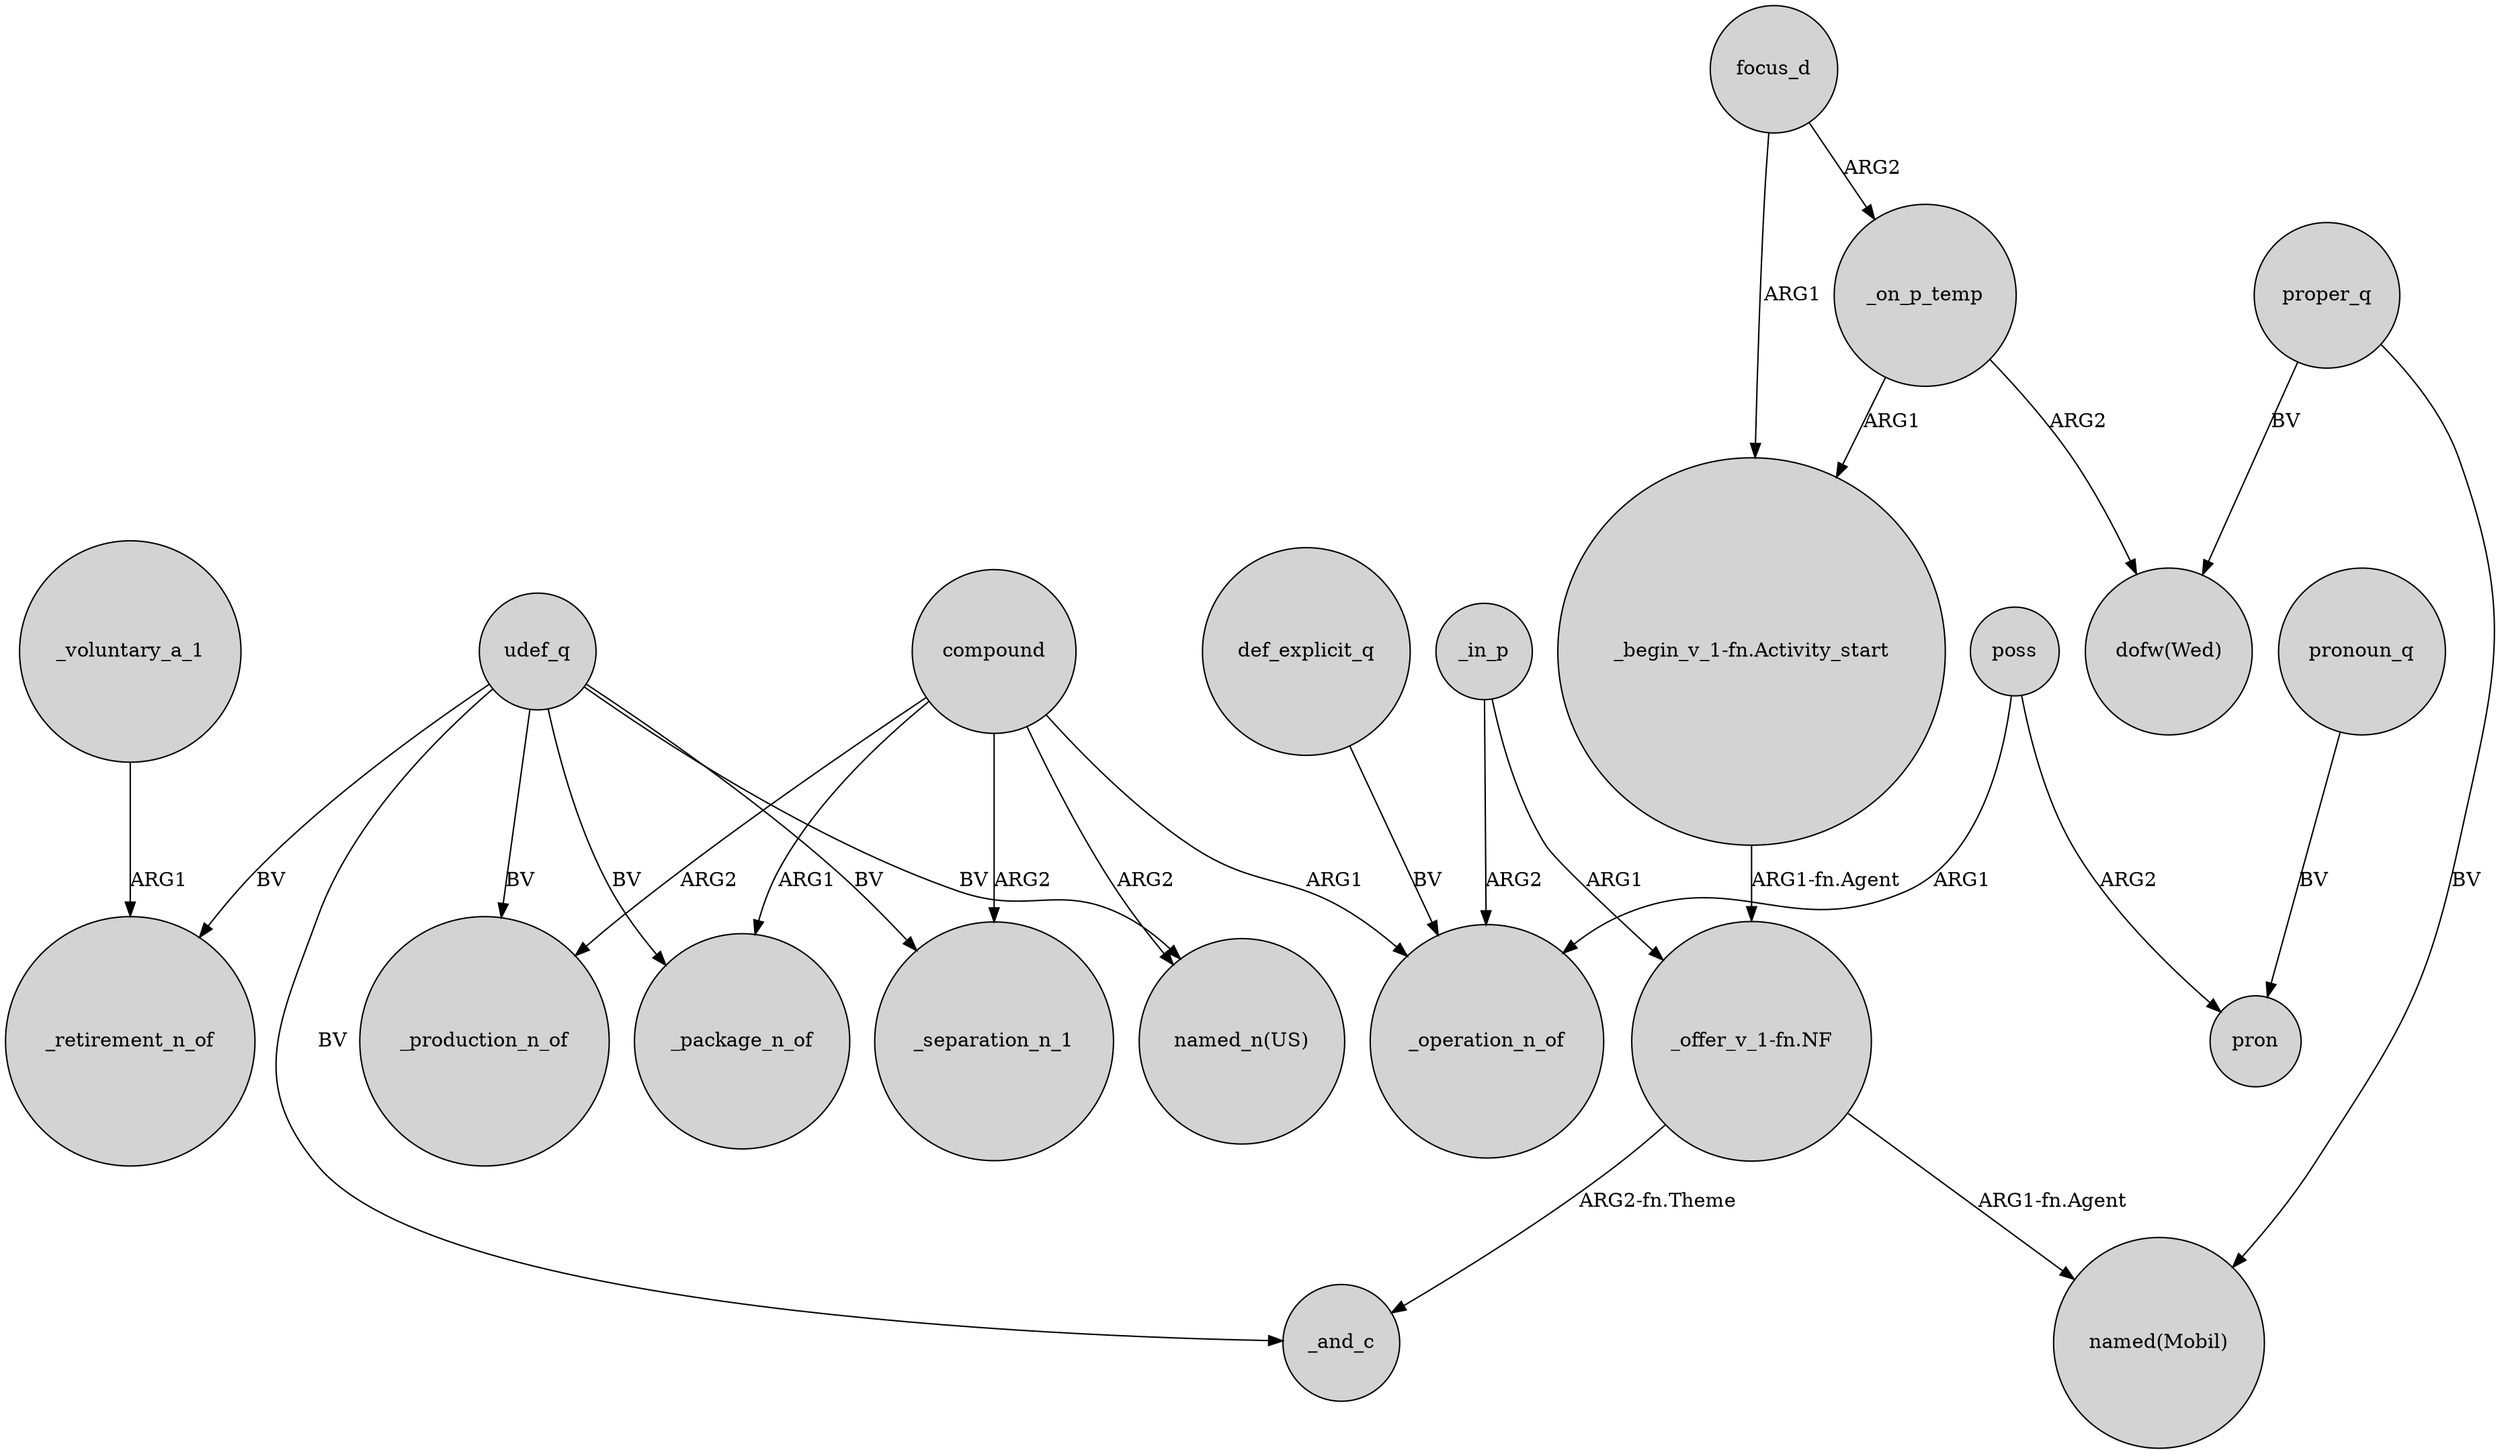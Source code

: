 digraph {
	node [shape=circle style=filled]
	udef_q -> _production_n_of [label=BV]
	"_begin_v_1-fn.Activity_start" -> "_offer_v_1-fn.NF" [label="ARG1-fn.Agent"]
	compound -> _operation_n_of [label=ARG1]
	_in_p -> "_offer_v_1-fn.NF" [label=ARG1]
	udef_q -> "named_n(US)" [label=BV]
	"_offer_v_1-fn.NF" -> _and_c [label="ARG2-fn.Theme"]
	_on_p_temp -> "dofw(Wed)" [label=ARG2]
	_voluntary_a_1 -> _retirement_n_of [label=ARG1]
	poss -> pron [label=ARG2]
	poss -> _operation_n_of [label=ARG1]
	"_offer_v_1-fn.NF" -> "named(Mobil)" [label="ARG1-fn.Agent"]
	_on_p_temp -> "_begin_v_1-fn.Activity_start" [label=ARG1]
	proper_q -> "named(Mobil)" [label=BV]
	compound -> _production_n_of [label=ARG2]
	_in_p -> _operation_n_of [label=ARG2]
	focus_d -> "_begin_v_1-fn.Activity_start" [label=ARG1]
	focus_d -> _on_p_temp [label=ARG2]
	udef_q -> _separation_n_1 [label=BV]
	compound -> "named_n(US)" [label=ARG2]
	udef_q -> _retirement_n_of [label=BV]
	compound -> _package_n_of [label=ARG1]
	pronoun_q -> pron [label=BV]
	udef_q -> _package_n_of [label=BV]
	def_explicit_q -> _operation_n_of [label=BV]
	proper_q -> "dofw(Wed)" [label=BV]
	udef_q -> _and_c [label=BV]
	compound -> _separation_n_1 [label=ARG2]
}
